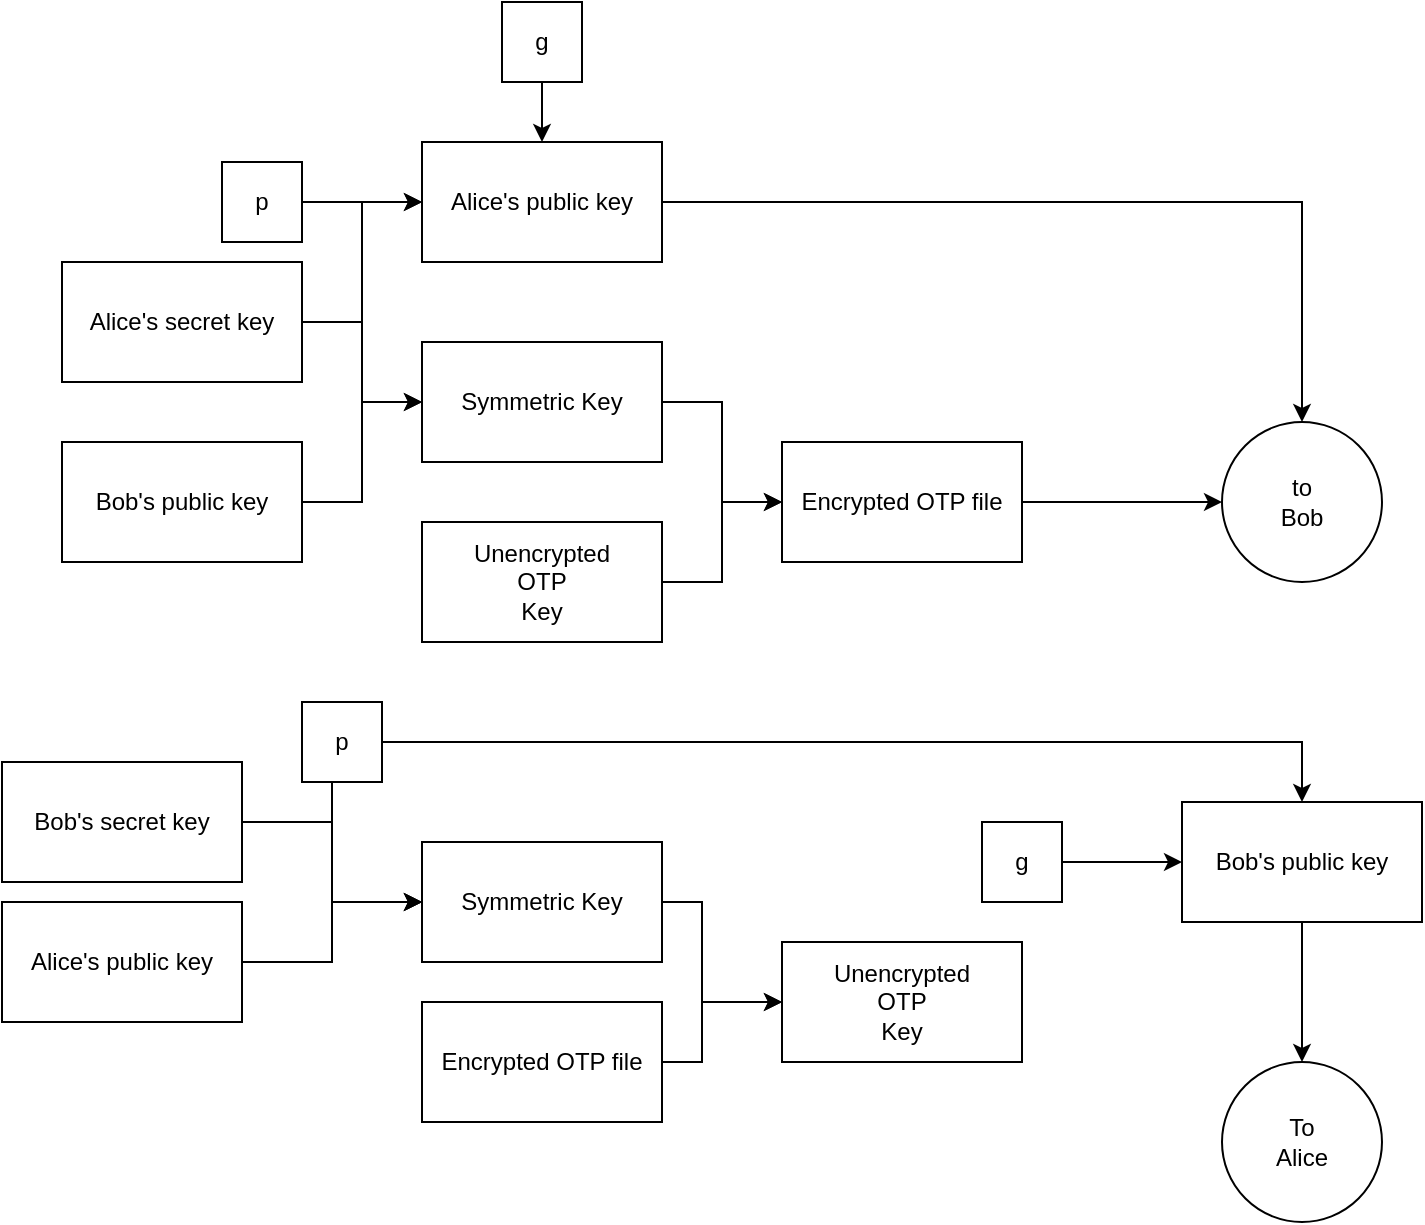 <mxfile version="13.2.4" type="device"><diagram id="T7VnxClwpW5C9Ve0XUDS" name="Page-1"><mxGraphModel dx="780" dy="744" grid="1" gridSize="10" guides="1" tooltips="1" connect="1" arrows="1" fold="1" page="1" pageScale="1" pageWidth="850" pageHeight="1100" math="0" shadow="0"><root><mxCell id="0"/><mxCell id="1" parent="0"/><mxCell id="S3FgO7cBV78GwHwlmyVh-6" style="edgeStyle=orthogonalEdgeStyle;rounded=0;orthogonalLoop=1;jettySize=auto;html=1;" edge="1" parent="1" source="S3FgO7cBV78GwHwlmyVh-1" target="S3FgO7cBV78GwHwlmyVh-5"><mxGeometry relative="1" as="geometry"/></mxCell><mxCell id="S3FgO7cBV78GwHwlmyVh-1" value="Alice's public key" style="rounded=0;whiteSpace=wrap;html=1;" vertex="1" parent="1"><mxGeometry x="260" y="80" width="120" height="60" as="geometry"/></mxCell><mxCell id="S3FgO7cBV78GwHwlmyVh-28" style="edgeStyle=orthogonalEdgeStyle;rounded=0;orthogonalLoop=1;jettySize=auto;html=1;" edge="1" parent="1" source="S3FgO7cBV78GwHwlmyVh-2" target="S3FgO7cBV78GwHwlmyVh-4"><mxGeometry relative="1" as="geometry"/></mxCell><mxCell id="S3FgO7cBV78GwHwlmyVh-2" value="Symmetric Key" style="rounded=0;whiteSpace=wrap;html=1;" vertex="1" parent="1"><mxGeometry x="260" y="180" width="120" height="60" as="geometry"/></mxCell><mxCell id="S3FgO7cBV78GwHwlmyVh-3" value="Unencrypted&lt;br&gt;OTP&lt;br&gt;Key" style="rounded=0;whiteSpace=wrap;html=1;" vertex="1" parent="1"><mxGeometry x="440" y="480" width="120" height="60" as="geometry"/></mxCell><mxCell id="S3FgO7cBV78GwHwlmyVh-7" style="edgeStyle=orthogonalEdgeStyle;rounded=0;orthogonalLoop=1;jettySize=auto;html=1;" edge="1" parent="1" source="S3FgO7cBV78GwHwlmyVh-4" target="S3FgO7cBV78GwHwlmyVh-5"><mxGeometry relative="1" as="geometry"/></mxCell><mxCell id="S3FgO7cBV78GwHwlmyVh-4" value="Encrypted OTP file" style="rounded=0;whiteSpace=wrap;html=1;" vertex="1" parent="1"><mxGeometry x="440" y="230" width="120" height="60" as="geometry"/></mxCell><mxCell id="S3FgO7cBV78GwHwlmyVh-5" value="to&lt;br&gt;Bob" style="ellipse;whiteSpace=wrap;html=1;aspect=fixed;" vertex="1" parent="1"><mxGeometry x="660" y="220" width="80" height="80" as="geometry"/></mxCell><mxCell id="S3FgO7cBV78GwHwlmyVh-23" style="edgeStyle=orthogonalEdgeStyle;rounded=0;orthogonalLoop=1;jettySize=auto;html=1;" edge="1" parent="1" source="S3FgO7cBV78GwHwlmyVh-8" target="S3FgO7cBV78GwHwlmyVh-3"><mxGeometry relative="1" as="geometry"><Array as="points"><mxPoint x="400" y="460"/><mxPoint x="400" y="510"/></Array></mxGeometry></mxCell><mxCell id="S3FgO7cBV78GwHwlmyVh-8" value="Symmetric Key" style="rounded=0;whiteSpace=wrap;html=1;" vertex="1" parent="1"><mxGeometry x="260" y="430" width="120" height="60" as="geometry"/></mxCell><mxCell id="S3FgO7cBV78GwHwlmyVh-24" style="edgeStyle=orthogonalEdgeStyle;rounded=0;orthogonalLoop=1;jettySize=auto;html=1;" edge="1" parent="1" source="S3FgO7cBV78GwHwlmyVh-9" target="S3FgO7cBV78GwHwlmyVh-3"><mxGeometry relative="1" as="geometry"><Array as="points"><mxPoint x="400" y="540"/><mxPoint x="400" y="510"/></Array></mxGeometry></mxCell><mxCell id="S3FgO7cBV78GwHwlmyVh-9" value="Encrypted OTP file" style="rounded=0;whiteSpace=wrap;html=1;" vertex="1" parent="1"><mxGeometry x="260" y="510" width="120" height="60" as="geometry"/></mxCell><mxCell id="S3FgO7cBV78GwHwlmyVh-21" style="edgeStyle=orthogonalEdgeStyle;rounded=0;orthogonalLoop=1;jettySize=auto;html=1;" edge="1" parent="1" source="S3FgO7cBV78GwHwlmyVh-11" target="S3FgO7cBV78GwHwlmyVh-2"><mxGeometry relative="1" as="geometry"/></mxCell><mxCell id="S3FgO7cBV78GwHwlmyVh-41" style="edgeStyle=orthogonalEdgeStyle;rounded=0;orthogonalLoop=1;jettySize=auto;html=1;entryX=0;entryY=0.5;entryDx=0;entryDy=0;" edge="1" parent="1" source="S3FgO7cBV78GwHwlmyVh-11" target="S3FgO7cBV78GwHwlmyVh-1"><mxGeometry relative="1" as="geometry"/></mxCell><mxCell id="S3FgO7cBV78GwHwlmyVh-11" value="Alice's secret key" style="rounded=0;whiteSpace=wrap;html=1;" vertex="1" parent="1"><mxGeometry x="80" y="140" width="120" height="60" as="geometry"/></mxCell><mxCell id="S3FgO7cBV78GwHwlmyVh-19" style="edgeStyle=orthogonalEdgeStyle;rounded=0;orthogonalLoop=1;jettySize=auto;html=1;" edge="1" parent="1" source="S3FgO7cBV78GwHwlmyVh-12" target="S3FgO7cBV78GwHwlmyVh-8"><mxGeometry relative="1" as="geometry"/></mxCell><mxCell id="S3FgO7cBV78GwHwlmyVh-12" value="Bob's secret key" style="rounded=0;whiteSpace=wrap;html=1;" vertex="1" parent="1"><mxGeometry x="50" y="390" width="120" height="60" as="geometry"/></mxCell><mxCell id="S3FgO7cBV78GwHwlmyVh-15" style="edgeStyle=orthogonalEdgeStyle;rounded=0;orthogonalLoop=1;jettySize=auto;html=1;" edge="1" parent="1" source="S3FgO7cBV78GwHwlmyVh-13" target="S3FgO7cBV78GwHwlmyVh-14"><mxGeometry relative="1" as="geometry"/></mxCell><mxCell id="S3FgO7cBV78GwHwlmyVh-13" value="Bob's public key" style="rounded=0;whiteSpace=wrap;html=1;" vertex="1" parent="1"><mxGeometry x="640" y="410" width="120" height="60" as="geometry"/></mxCell><mxCell id="S3FgO7cBV78GwHwlmyVh-14" value="To&lt;br&gt;Alice" style="ellipse;whiteSpace=wrap;html=1;aspect=fixed;" vertex="1" parent="1"><mxGeometry x="660" y="540" width="80" height="80" as="geometry"/></mxCell><mxCell id="S3FgO7cBV78GwHwlmyVh-20" style="edgeStyle=orthogonalEdgeStyle;rounded=0;orthogonalLoop=1;jettySize=auto;html=1;" edge="1" parent="1" source="S3FgO7cBV78GwHwlmyVh-16" target="S3FgO7cBV78GwHwlmyVh-2"><mxGeometry relative="1" as="geometry"/></mxCell><mxCell id="S3FgO7cBV78GwHwlmyVh-16" value="Bob's public key" style="rounded=0;whiteSpace=wrap;html=1;" vertex="1" parent="1"><mxGeometry x="80" y="230" width="120" height="60" as="geometry"/></mxCell><mxCell id="S3FgO7cBV78GwHwlmyVh-18" style="edgeStyle=orthogonalEdgeStyle;rounded=0;orthogonalLoop=1;jettySize=auto;html=1;" edge="1" parent="1" source="S3FgO7cBV78GwHwlmyVh-17" target="S3FgO7cBV78GwHwlmyVh-8"><mxGeometry relative="1" as="geometry"/></mxCell><mxCell id="S3FgO7cBV78GwHwlmyVh-17" value="Alice's public key" style="rounded=0;whiteSpace=wrap;html=1;" vertex="1" parent="1"><mxGeometry x="50" y="460" width="120" height="60" as="geometry"/></mxCell><mxCell id="S3FgO7cBV78GwHwlmyVh-27" style="edgeStyle=orthogonalEdgeStyle;rounded=0;orthogonalLoop=1;jettySize=auto;html=1;" edge="1" parent="1" source="S3FgO7cBV78GwHwlmyVh-26" target="S3FgO7cBV78GwHwlmyVh-4"><mxGeometry relative="1" as="geometry"/></mxCell><mxCell id="S3FgO7cBV78GwHwlmyVh-26" value="Unencrypted&lt;br&gt;OTP&lt;br&gt;Key" style="rounded=0;whiteSpace=wrap;html=1;" vertex="1" parent="1"><mxGeometry x="260" y="270" width="120" height="60" as="geometry"/></mxCell><mxCell id="S3FgO7cBV78GwHwlmyVh-40" style="edgeStyle=orthogonalEdgeStyle;rounded=0;orthogonalLoop=1;jettySize=auto;html=1;" edge="1" parent="1" source="S3FgO7cBV78GwHwlmyVh-37" target="S3FgO7cBV78GwHwlmyVh-1"><mxGeometry relative="1" as="geometry"/></mxCell><mxCell id="S3FgO7cBV78GwHwlmyVh-37" value="p" style="whiteSpace=wrap;html=1;aspect=fixed;" vertex="1" parent="1"><mxGeometry x="160" y="90" width="40" height="40" as="geometry"/></mxCell><mxCell id="S3FgO7cBV78GwHwlmyVh-39" style="edgeStyle=orthogonalEdgeStyle;rounded=0;orthogonalLoop=1;jettySize=auto;html=1;" edge="1" parent="1" source="S3FgO7cBV78GwHwlmyVh-38" target="S3FgO7cBV78GwHwlmyVh-1"><mxGeometry relative="1" as="geometry"/></mxCell><mxCell id="S3FgO7cBV78GwHwlmyVh-38" value="g" style="whiteSpace=wrap;html=1;aspect=fixed;" vertex="1" parent="1"><mxGeometry x="300" y="10" width="40" height="40" as="geometry"/></mxCell><mxCell id="S3FgO7cBV78GwHwlmyVh-44" style="edgeStyle=orthogonalEdgeStyle;rounded=0;orthogonalLoop=1;jettySize=auto;html=1;" edge="1" parent="1" source="S3FgO7cBV78GwHwlmyVh-43" target="S3FgO7cBV78GwHwlmyVh-13"><mxGeometry relative="1" as="geometry"/></mxCell><mxCell id="S3FgO7cBV78GwHwlmyVh-43" value="g" style="whiteSpace=wrap;html=1;aspect=fixed;" vertex="1" parent="1"><mxGeometry x="540" y="420" width="40" height="40" as="geometry"/></mxCell><mxCell id="S3FgO7cBV78GwHwlmyVh-47" style="edgeStyle=orthogonalEdgeStyle;rounded=0;orthogonalLoop=1;jettySize=auto;html=1;entryX=0;entryY=0.5;entryDx=0;entryDy=0;" edge="1" parent="1" source="S3FgO7cBV78GwHwlmyVh-45" target="S3FgO7cBV78GwHwlmyVh-8"><mxGeometry relative="1" as="geometry"><Array as="points"><mxPoint x="215" y="460"/></Array></mxGeometry></mxCell><mxCell id="S3FgO7cBV78GwHwlmyVh-48" style="edgeStyle=orthogonalEdgeStyle;rounded=0;orthogonalLoop=1;jettySize=auto;html=1;" edge="1" parent="1" source="S3FgO7cBV78GwHwlmyVh-45" target="S3FgO7cBV78GwHwlmyVh-13"><mxGeometry relative="1" as="geometry"/></mxCell><mxCell id="S3FgO7cBV78GwHwlmyVh-45" value="p" style="whiteSpace=wrap;html=1;aspect=fixed;" vertex="1" parent="1"><mxGeometry x="200" y="360" width="40" height="40" as="geometry"/></mxCell></root></mxGraphModel></diagram></mxfile>
